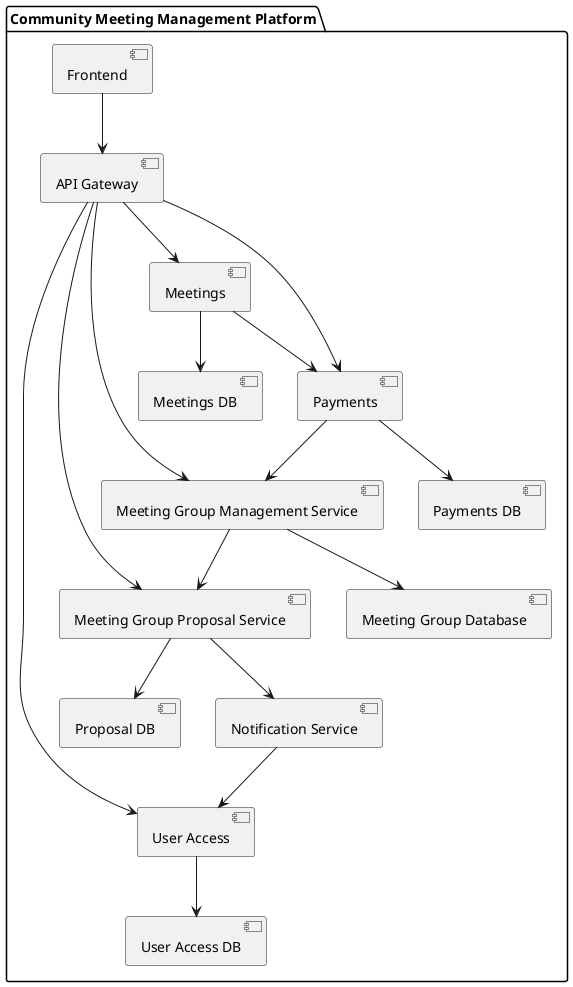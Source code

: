 @startuml
package "Community Meeting Management Platform" {

    [Frontend] as UI
    [API Gateway] as API

    [User Access] as UserAccess
    [Meeting Group Management Service] as GroupService
    [Meeting Group Proposal Service] as ProposalService
    [Meetings] as MeetingService
    [Payments] as PaymentService
    [Notification Service] as NotificationService

    [User Access DB] as UserDB
    [Meeting Group Database] as GroupDB
    [Meetings DB] as MeetingDB
    [Payments DB] as PaymentDB
    [Proposal DB] as ProposalDB

    UI --> API
    API --> UserAccess
    API --> GroupService
    API --> MeetingService
    API --> PaymentService
    API --> ProposalService

    UserAccess --> UserDB
    GroupService --> GroupDB
    MeetingService --> MeetingDB
    PaymentService --> PaymentDB
    ProposalService --> ProposalDB
    ProposalService --> NotificationService

    GroupService --> ProposalService
    MeetingService --> PaymentService
    PaymentService --> GroupService

    NotificationService --> UserAccess
}
@enduml
